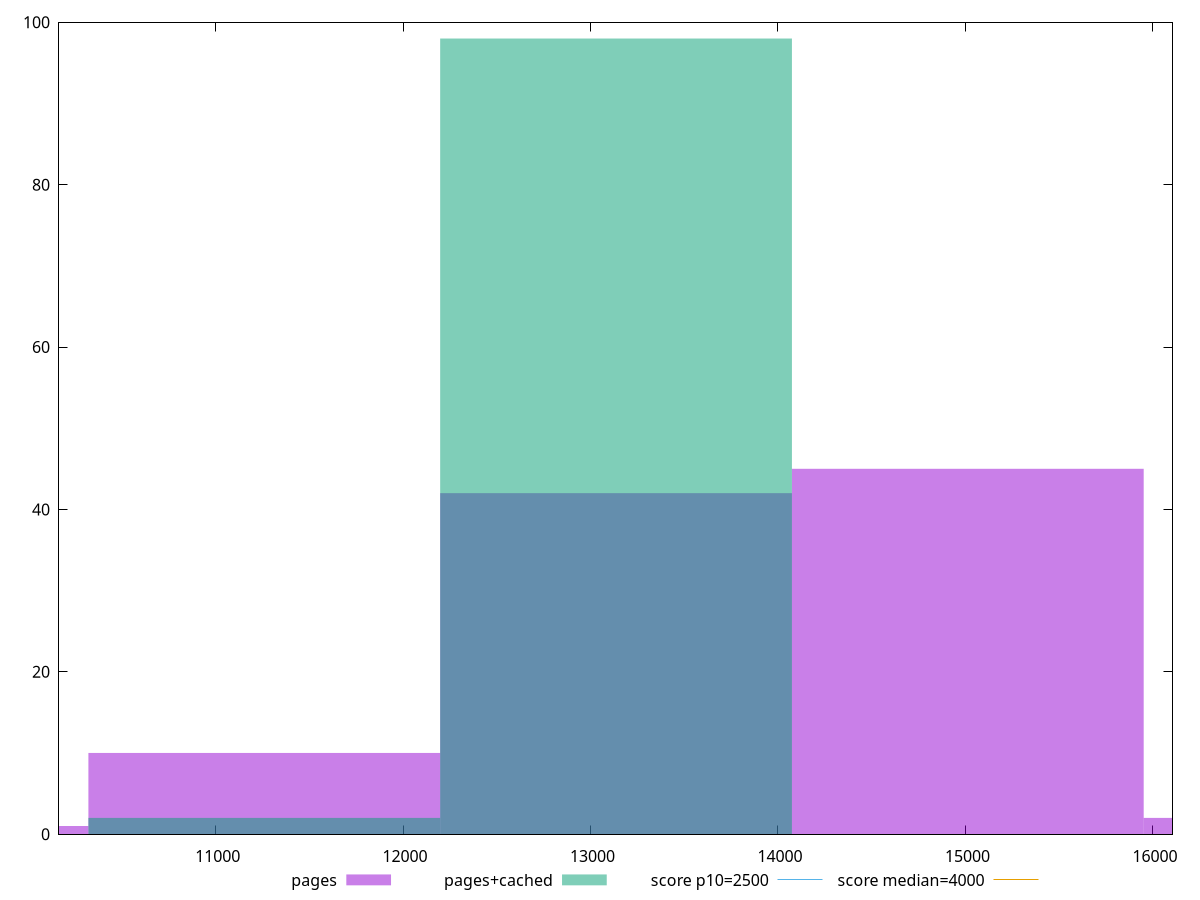 reset

$pages <<EOF
16889.24123385786 2
15012.658874540322 45
13136.076515222781 42
11259.494155905242 10
9382.911796587701 1
EOF

$pagesCached <<EOF
13136.076515222781 98
11259.494155905242 2
EOF

set key outside below
set boxwidth 1876.5823593175403
set xrange [10164.349999999999:16104.630999999998]
set yrange [0:100]
set trange [0:100]
set style fill transparent solid 0.5 noborder

set parametric
set terminal svg size 640, 500 enhanced background rgb 'white'
set output "report_00009_2021-02-08T22-37-41.559Z/largest-contentful-paint/comparison/histogram/0_vs_1.svg"

plot $pages title "pages" with boxes, \
     $pagesCached title "pages+cached" with boxes, \
     2500,t title "score p10=2500", \
     4000,t title "score median=4000"

reset
